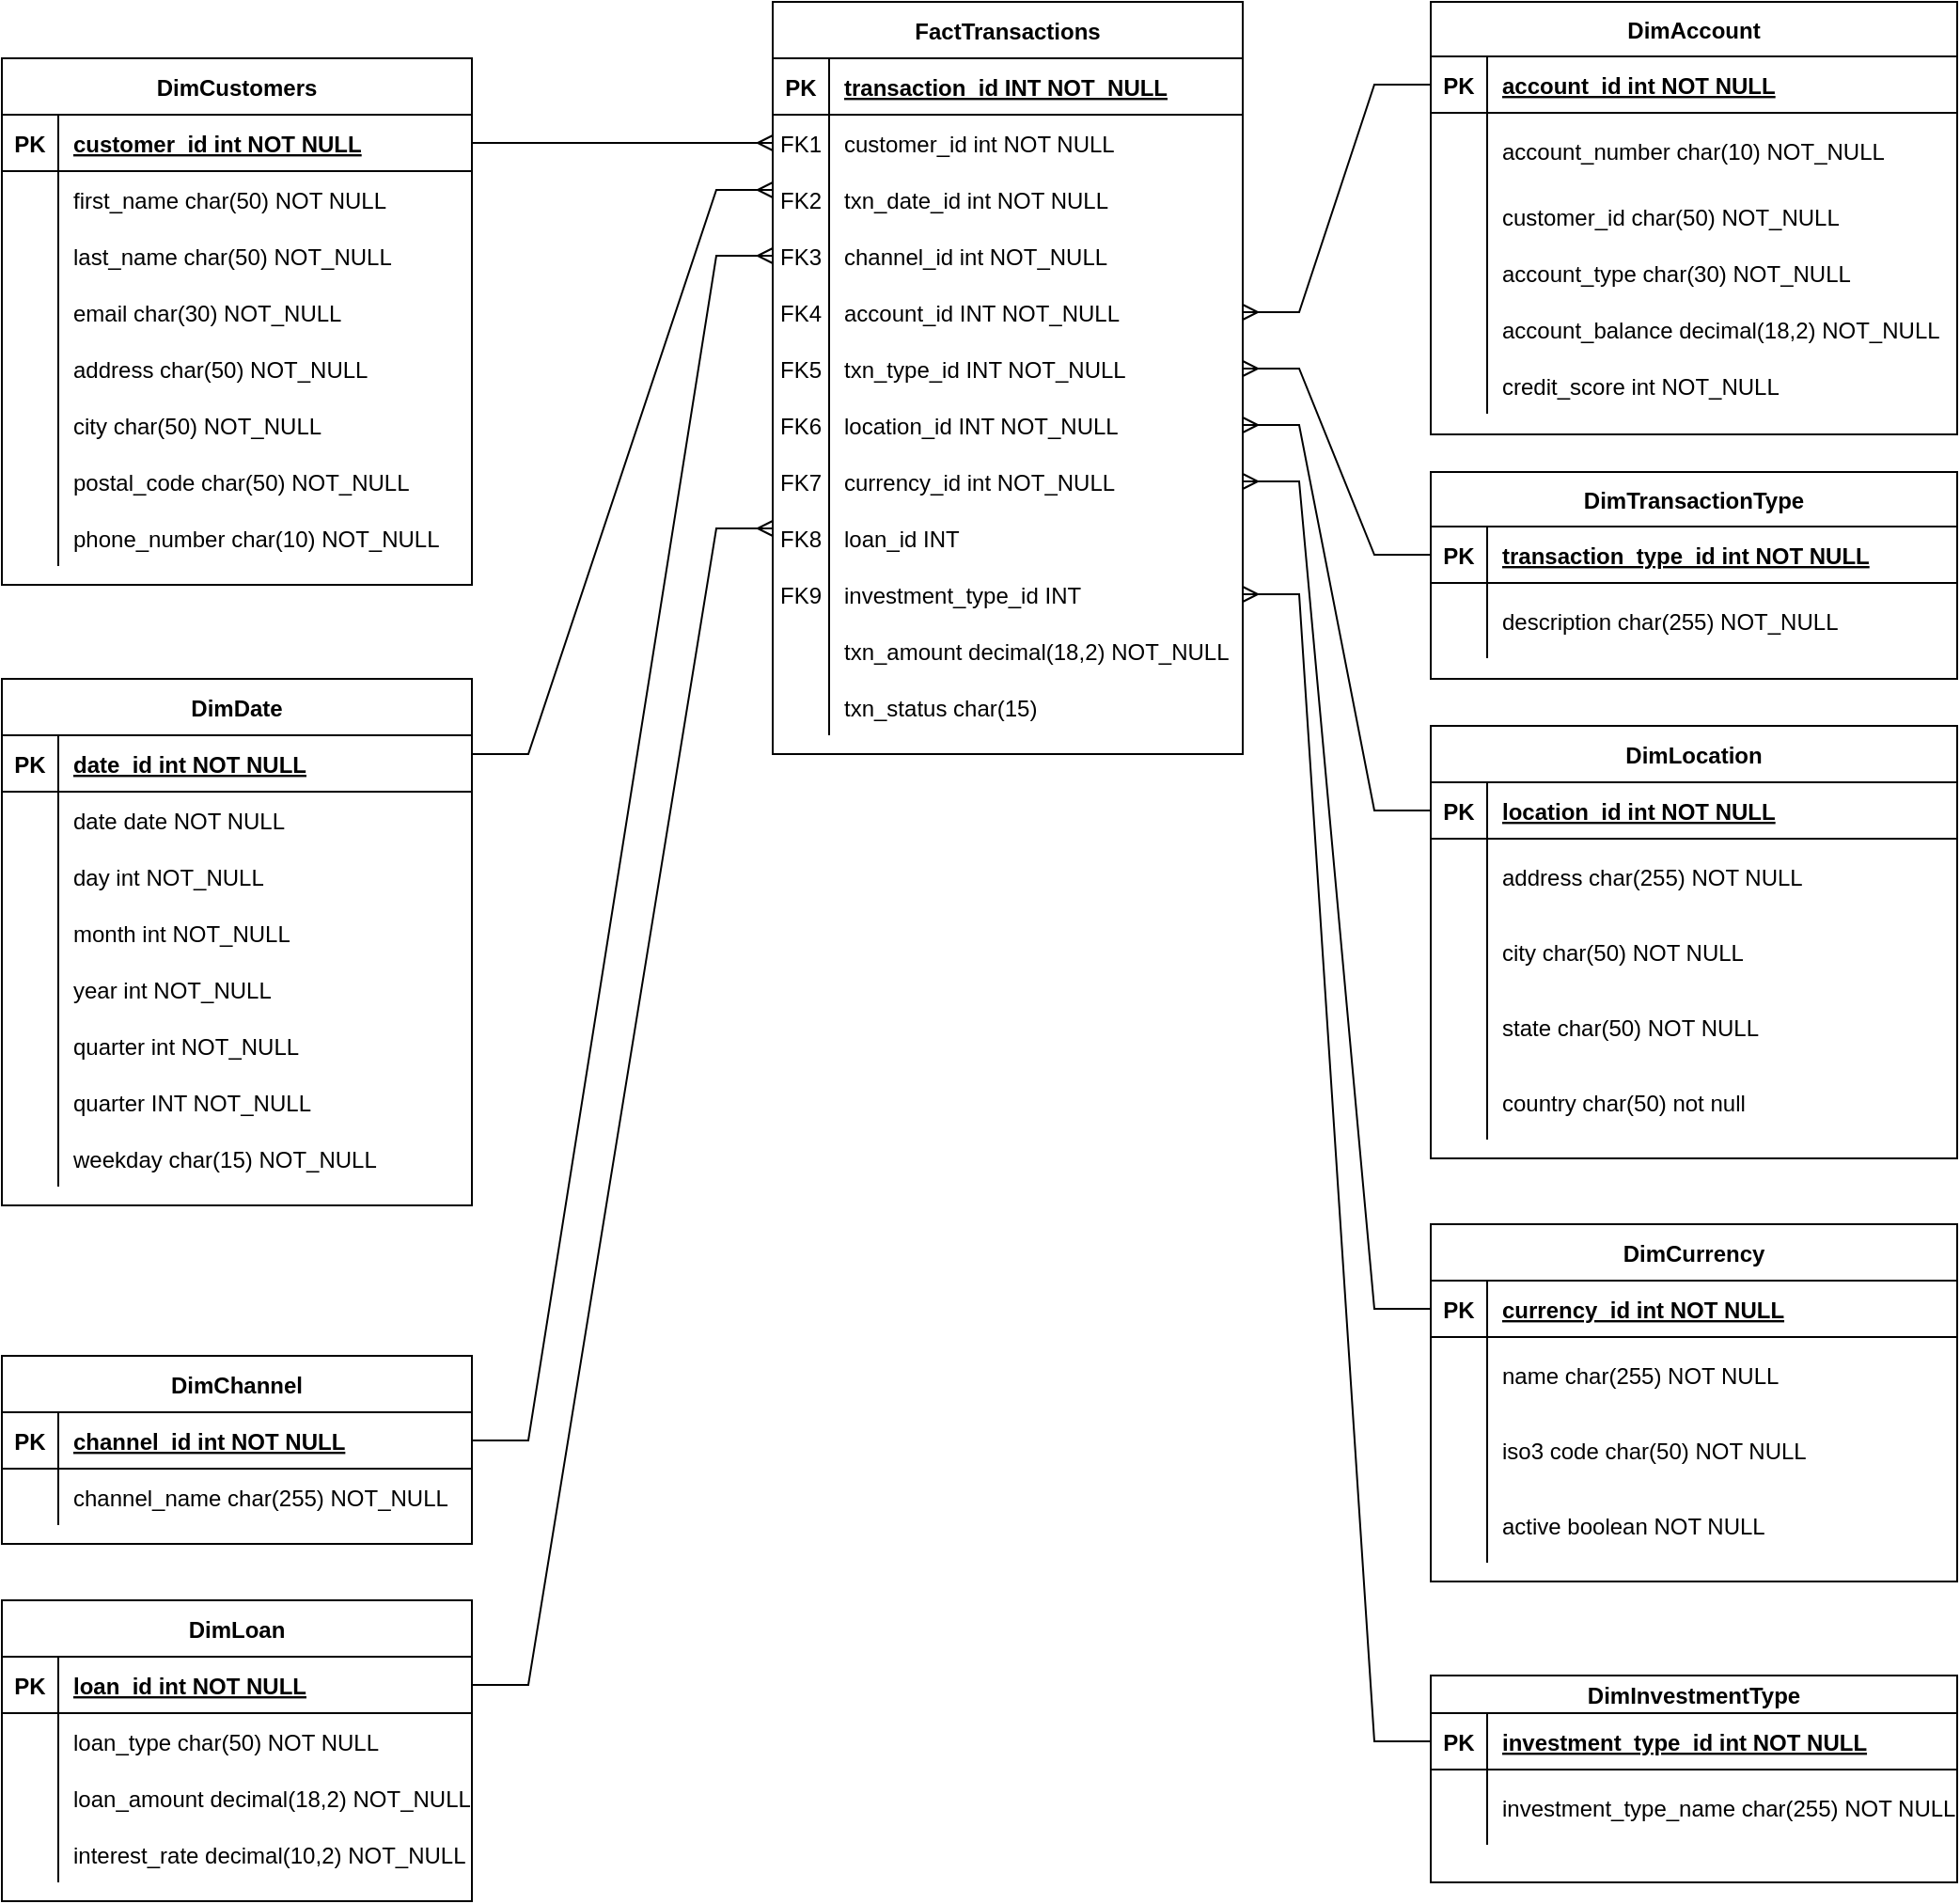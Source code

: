 <mxfile version="24.7.16">
  <diagram id="R2lEEEUBdFMjLlhIrx00" name="Page-1">
    <mxGraphModel dx="2022" dy="809" grid="1" gridSize="10" guides="1" tooltips="1" connect="1" arrows="1" fold="1" page="1" pageScale="1" pageWidth="850" pageHeight="1100" math="0" shadow="0" extFonts="Permanent Marker^https://fonts.googleapis.com/css?family=Permanent+Marker">
      <root>
        <mxCell id="0" />
        <mxCell id="1" parent="0" />
        <mxCell id="C-vyLk0tnHw3VtMMgP7b-2" value="FactTransactions" style="shape=table;startSize=30;container=1;collapsible=1;childLayout=tableLayout;fixedRows=1;rowLines=0;fontStyle=1;align=center;resizeLast=1;" parent="1" vertex="1">
          <mxGeometry x="530" y="30" width="250" height="400" as="geometry" />
        </mxCell>
        <mxCell id="C-vyLk0tnHw3VtMMgP7b-3" value="" style="shape=partialRectangle;collapsible=0;dropTarget=0;pointerEvents=0;fillColor=none;points=[[0,0.5],[1,0.5]];portConstraint=eastwest;top=0;left=0;right=0;bottom=1;" parent="C-vyLk0tnHw3VtMMgP7b-2" vertex="1">
          <mxGeometry y="30" width="250" height="30" as="geometry" />
        </mxCell>
        <mxCell id="C-vyLk0tnHw3VtMMgP7b-4" value="PK" style="shape=partialRectangle;overflow=hidden;connectable=0;fillColor=none;top=0;left=0;bottom=0;right=0;fontStyle=1;" parent="C-vyLk0tnHw3VtMMgP7b-3" vertex="1">
          <mxGeometry width="30" height="30" as="geometry">
            <mxRectangle width="30" height="30" as="alternateBounds" />
          </mxGeometry>
        </mxCell>
        <mxCell id="C-vyLk0tnHw3VtMMgP7b-5" value="transaction_id INT NOT_NULL" style="shape=partialRectangle;overflow=hidden;connectable=0;fillColor=none;top=0;left=0;bottom=0;right=0;align=left;spacingLeft=6;fontStyle=5;" parent="C-vyLk0tnHw3VtMMgP7b-3" vertex="1">
          <mxGeometry x="30" width="220" height="30" as="geometry">
            <mxRectangle width="220" height="30" as="alternateBounds" />
          </mxGeometry>
        </mxCell>
        <mxCell id="C-vyLk0tnHw3VtMMgP7b-6" value="" style="shape=partialRectangle;collapsible=0;dropTarget=0;pointerEvents=0;fillColor=none;points=[[0,0.5],[1,0.5]];portConstraint=eastwest;top=0;left=0;right=0;bottom=0;" parent="C-vyLk0tnHw3VtMMgP7b-2" vertex="1">
          <mxGeometry y="60" width="250" height="30" as="geometry" />
        </mxCell>
        <mxCell id="C-vyLk0tnHw3VtMMgP7b-7" value="FK1" style="shape=partialRectangle;overflow=hidden;connectable=0;fillColor=none;top=0;left=0;bottom=0;right=0;" parent="C-vyLk0tnHw3VtMMgP7b-6" vertex="1">
          <mxGeometry width="30" height="30" as="geometry">
            <mxRectangle width="30" height="30" as="alternateBounds" />
          </mxGeometry>
        </mxCell>
        <mxCell id="C-vyLk0tnHw3VtMMgP7b-8" value="customer_id int NOT NULL" style="shape=partialRectangle;overflow=hidden;connectable=0;fillColor=none;top=0;left=0;bottom=0;right=0;align=left;spacingLeft=6;" parent="C-vyLk0tnHw3VtMMgP7b-6" vertex="1">
          <mxGeometry x="30" width="220" height="30" as="geometry">
            <mxRectangle width="220" height="30" as="alternateBounds" />
          </mxGeometry>
        </mxCell>
        <mxCell id="C-vyLk0tnHw3VtMMgP7b-9" value="" style="shape=partialRectangle;collapsible=0;dropTarget=0;pointerEvents=0;fillColor=none;points=[[0,0.5],[1,0.5]];portConstraint=eastwest;top=0;left=0;right=0;bottom=0;" parent="C-vyLk0tnHw3VtMMgP7b-2" vertex="1">
          <mxGeometry y="90" width="250" height="30" as="geometry" />
        </mxCell>
        <mxCell id="C-vyLk0tnHw3VtMMgP7b-10" value="" style="shape=partialRectangle;overflow=hidden;connectable=0;fillColor=none;top=0;left=0;bottom=0;right=0;" parent="C-vyLk0tnHw3VtMMgP7b-9" vertex="1">
          <mxGeometry width="30" height="30" as="geometry">
            <mxRectangle width="30" height="30" as="alternateBounds" />
          </mxGeometry>
        </mxCell>
        <mxCell id="C-vyLk0tnHw3VtMMgP7b-11" value="txn_date_id int NOT NULL" style="shape=partialRectangle;overflow=hidden;connectable=0;fillColor=none;top=0;left=0;bottom=0;right=0;align=left;spacingLeft=6;" parent="C-vyLk0tnHw3VtMMgP7b-9" vertex="1">
          <mxGeometry x="30" width="220" height="30" as="geometry">
            <mxRectangle width="220" height="30" as="alternateBounds" />
          </mxGeometry>
        </mxCell>
        <mxCell id="QWeBtj2FQkqvDidoHDu5-75" style="shape=partialRectangle;collapsible=0;dropTarget=0;pointerEvents=0;fillColor=none;points=[[0,0.5],[1,0.5]];portConstraint=eastwest;top=0;left=0;right=0;bottom=0;" vertex="1" parent="C-vyLk0tnHw3VtMMgP7b-2">
          <mxGeometry y="120" width="250" height="30" as="geometry" />
        </mxCell>
        <mxCell id="QWeBtj2FQkqvDidoHDu5-76" style="shape=partialRectangle;overflow=hidden;connectable=0;fillColor=none;top=0;left=0;bottom=0;right=0;" vertex="1" parent="QWeBtj2FQkqvDidoHDu5-75">
          <mxGeometry width="30" height="30" as="geometry">
            <mxRectangle width="30" height="30" as="alternateBounds" />
          </mxGeometry>
        </mxCell>
        <mxCell id="QWeBtj2FQkqvDidoHDu5-77" value="channel_id int NOT_NULL" style="shape=partialRectangle;overflow=hidden;connectable=0;fillColor=none;top=0;left=0;bottom=0;right=0;align=left;spacingLeft=6;" vertex="1" parent="QWeBtj2FQkqvDidoHDu5-75">
          <mxGeometry x="30" width="220" height="30" as="geometry">
            <mxRectangle width="220" height="30" as="alternateBounds" />
          </mxGeometry>
        </mxCell>
        <mxCell id="QWeBtj2FQkqvDidoHDu5-92" style="shape=partialRectangle;collapsible=0;dropTarget=0;pointerEvents=0;fillColor=none;points=[[0,0.5],[1,0.5]];portConstraint=eastwest;top=0;left=0;right=0;bottom=0;" vertex="1" parent="C-vyLk0tnHw3VtMMgP7b-2">
          <mxGeometry y="150" width="250" height="30" as="geometry" />
        </mxCell>
        <mxCell id="QWeBtj2FQkqvDidoHDu5-93" style="shape=partialRectangle;overflow=hidden;connectable=0;fillColor=none;top=0;left=0;bottom=0;right=0;" vertex="1" parent="QWeBtj2FQkqvDidoHDu5-92">
          <mxGeometry width="30" height="30" as="geometry">
            <mxRectangle width="30" height="30" as="alternateBounds" />
          </mxGeometry>
        </mxCell>
        <mxCell id="QWeBtj2FQkqvDidoHDu5-94" value="account_id INT NOT_NULL" style="shape=partialRectangle;overflow=hidden;connectable=0;fillColor=none;top=0;left=0;bottom=0;right=0;align=left;spacingLeft=6;" vertex="1" parent="QWeBtj2FQkqvDidoHDu5-92">
          <mxGeometry x="30" width="220" height="30" as="geometry">
            <mxRectangle width="220" height="30" as="alternateBounds" />
          </mxGeometry>
        </mxCell>
        <mxCell id="QWeBtj2FQkqvDidoHDu5-95" style="shape=partialRectangle;collapsible=0;dropTarget=0;pointerEvents=0;fillColor=none;points=[[0,0.5],[1,0.5]];portConstraint=eastwest;top=0;left=0;right=0;bottom=0;" vertex="1" parent="C-vyLk0tnHw3VtMMgP7b-2">
          <mxGeometry y="180" width="250" height="30" as="geometry" />
        </mxCell>
        <mxCell id="QWeBtj2FQkqvDidoHDu5-96" style="shape=partialRectangle;overflow=hidden;connectable=0;fillColor=none;top=0;left=0;bottom=0;right=0;" vertex="1" parent="QWeBtj2FQkqvDidoHDu5-95">
          <mxGeometry width="30" height="30" as="geometry">
            <mxRectangle width="30" height="30" as="alternateBounds" />
          </mxGeometry>
        </mxCell>
        <mxCell id="QWeBtj2FQkqvDidoHDu5-97" value="txn_type_id INT NOT_NULL" style="shape=partialRectangle;overflow=hidden;connectable=0;fillColor=none;top=0;left=0;bottom=0;right=0;align=left;spacingLeft=6;" vertex="1" parent="QWeBtj2FQkqvDidoHDu5-95">
          <mxGeometry x="30" width="220" height="30" as="geometry">
            <mxRectangle width="220" height="30" as="alternateBounds" />
          </mxGeometry>
        </mxCell>
        <mxCell id="QWeBtj2FQkqvDidoHDu5-72" style="shape=partialRectangle;collapsible=0;dropTarget=0;pointerEvents=0;fillColor=none;points=[[0,0.5],[1,0.5]];portConstraint=eastwest;top=0;left=0;right=0;bottom=0;" vertex="1" parent="C-vyLk0tnHw3VtMMgP7b-2">
          <mxGeometry y="210" width="250" height="30" as="geometry" />
        </mxCell>
        <mxCell id="QWeBtj2FQkqvDidoHDu5-73" style="shape=partialRectangle;overflow=hidden;connectable=0;fillColor=none;top=0;left=0;bottom=0;right=0;" vertex="1" parent="QWeBtj2FQkqvDidoHDu5-72">
          <mxGeometry width="30" height="30" as="geometry">
            <mxRectangle width="30" height="30" as="alternateBounds" />
          </mxGeometry>
        </mxCell>
        <mxCell id="QWeBtj2FQkqvDidoHDu5-74" value="location_id INT NOT_NULL" style="shape=partialRectangle;overflow=hidden;connectable=0;fillColor=none;top=0;left=0;bottom=0;right=0;align=left;spacingLeft=6;" vertex="1" parent="QWeBtj2FQkqvDidoHDu5-72">
          <mxGeometry x="30" width="220" height="30" as="geometry">
            <mxRectangle width="220" height="30" as="alternateBounds" />
          </mxGeometry>
        </mxCell>
        <mxCell id="QWeBtj2FQkqvDidoHDu5-78" style="shape=partialRectangle;collapsible=0;dropTarget=0;pointerEvents=0;fillColor=none;points=[[0,0.5],[1,0.5]];portConstraint=eastwest;top=0;left=0;right=0;bottom=0;" vertex="1" parent="C-vyLk0tnHw3VtMMgP7b-2">
          <mxGeometry y="240" width="250" height="30" as="geometry" />
        </mxCell>
        <mxCell id="QWeBtj2FQkqvDidoHDu5-79" value="FK7" style="shape=partialRectangle;overflow=hidden;connectable=0;fillColor=none;top=0;left=0;bottom=0;right=0;" vertex="1" parent="QWeBtj2FQkqvDidoHDu5-78">
          <mxGeometry width="30" height="30" as="geometry">
            <mxRectangle width="30" height="30" as="alternateBounds" />
          </mxGeometry>
        </mxCell>
        <mxCell id="QWeBtj2FQkqvDidoHDu5-80" value="currency_id int NOT_NULL" style="shape=partialRectangle;overflow=hidden;connectable=0;fillColor=none;top=0;left=0;bottom=0;right=0;align=left;spacingLeft=6;" vertex="1" parent="QWeBtj2FQkqvDidoHDu5-78">
          <mxGeometry x="30" width="220" height="30" as="geometry">
            <mxRectangle width="220" height="30" as="alternateBounds" />
          </mxGeometry>
        </mxCell>
        <mxCell id="QWeBtj2FQkqvDidoHDu5-176" style="shape=partialRectangle;collapsible=0;dropTarget=0;pointerEvents=0;fillColor=none;points=[[0,0.5],[1,0.5]];portConstraint=eastwest;top=0;left=0;right=0;bottom=0;" vertex="1" parent="C-vyLk0tnHw3VtMMgP7b-2">
          <mxGeometry y="270" width="250" height="30" as="geometry" />
        </mxCell>
        <mxCell id="QWeBtj2FQkqvDidoHDu5-177" value="FK8" style="shape=partialRectangle;overflow=hidden;connectable=0;fillColor=none;top=0;left=0;bottom=0;right=0;" vertex="1" parent="QWeBtj2FQkqvDidoHDu5-176">
          <mxGeometry width="30" height="30" as="geometry">
            <mxRectangle width="30" height="30" as="alternateBounds" />
          </mxGeometry>
        </mxCell>
        <mxCell id="QWeBtj2FQkqvDidoHDu5-178" value="loan_id INT" style="shape=partialRectangle;overflow=hidden;connectable=0;fillColor=none;top=0;left=0;bottom=0;right=0;align=left;spacingLeft=6;" vertex="1" parent="QWeBtj2FQkqvDidoHDu5-176">
          <mxGeometry x="30" width="220" height="30" as="geometry">
            <mxRectangle width="220" height="30" as="alternateBounds" />
          </mxGeometry>
        </mxCell>
        <mxCell id="QWeBtj2FQkqvDidoHDu5-299" style="shape=partialRectangle;collapsible=0;dropTarget=0;pointerEvents=0;fillColor=none;points=[[0,0.5],[1,0.5]];portConstraint=eastwest;top=0;left=0;right=0;bottom=0;" vertex="1" parent="C-vyLk0tnHw3VtMMgP7b-2">
          <mxGeometry y="300" width="250" height="30" as="geometry" />
        </mxCell>
        <mxCell id="QWeBtj2FQkqvDidoHDu5-300" value="FK9" style="shape=partialRectangle;overflow=hidden;connectable=0;fillColor=none;top=0;left=0;bottom=0;right=0;" vertex="1" parent="QWeBtj2FQkqvDidoHDu5-299">
          <mxGeometry width="30" height="30" as="geometry">
            <mxRectangle width="30" height="30" as="alternateBounds" />
          </mxGeometry>
        </mxCell>
        <mxCell id="QWeBtj2FQkqvDidoHDu5-301" value="investment_type_id INT" style="shape=partialRectangle;overflow=hidden;connectable=0;fillColor=none;top=0;left=0;bottom=0;right=0;align=left;spacingLeft=6;" vertex="1" parent="QWeBtj2FQkqvDidoHDu5-299">
          <mxGeometry x="30" width="220" height="30" as="geometry">
            <mxRectangle width="220" height="30" as="alternateBounds" />
          </mxGeometry>
        </mxCell>
        <mxCell id="QWeBtj2FQkqvDidoHDu5-81" style="shape=partialRectangle;collapsible=0;dropTarget=0;pointerEvents=0;fillColor=none;points=[[0,0.5],[1,0.5]];portConstraint=eastwest;top=0;left=0;right=0;bottom=0;" vertex="1" parent="C-vyLk0tnHw3VtMMgP7b-2">
          <mxGeometry y="330" width="250" height="30" as="geometry" />
        </mxCell>
        <mxCell id="QWeBtj2FQkqvDidoHDu5-82" style="shape=partialRectangle;overflow=hidden;connectable=0;fillColor=none;top=0;left=0;bottom=0;right=0;" vertex="1" parent="QWeBtj2FQkqvDidoHDu5-81">
          <mxGeometry width="30" height="30" as="geometry">
            <mxRectangle width="30" height="30" as="alternateBounds" />
          </mxGeometry>
        </mxCell>
        <mxCell id="QWeBtj2FQkqvDidoHDu5-83" value="txn_amount decimal(18,2) NOT_NULL" style="shape=partialRectangle;overflow=hidden;connectable=0;fillColor=none;top=0;left=0;bottom=0;right=0;align=left;spacingLeft=6;" vertex="1" parent="QWeBtj2FQkqvDidoHDu5-81">
          <mxGeometry x="30" width="220" height="30" as="geometry">
            <mxRectangle width="220" height="30" as="alternateBounds" />
          </mxGeometry>
        </mxCell>
        <mxCell id="QWeBtj2FQkqvDidoHDu5-84" style="shape=partialRectangle;collapsible=0;dropTarget=0;pointerEvents=0;fillColor=none;points=[[0,0.5],[1,0.5]];portConstraint=eastwest;top=0;left=0;right=0;bottom=0;" vertex="1" parent="C-vyLk0tnHw3VtMMgP7b-2">
          <mxGeometry y="360" width="250" height="30" as="geometry" />
        </mxCell>
        <mxCell id="QWeBtj2FQkqvDidoHDu5-85" style="shape=partialRectangle;overflow=hidden;connectable=0;fillColor=none;top=0;left=0;bottom=0;right=0;" vertex="1" parent="QWeBtj2FQkqvDidoHDu5-84">
          <mxGeometry width="30" height="30" as="geometry">
            <mxRectangle width="30" height="30" as="alternateBounds" />
          </mxGeometry>
        </mxCell>
        <mxCell id="QWeBtj2FQkqvDidoHDu5-86" value="txn_status char(15)" style="shape=partialRectangle;overflow=hidden;connectable=0;fillColor=none;top=0;left=0;bottom=0;right=0;align=left;spacingLeft=6;" vertex="1" parent="QWeBtj2FQkqvDidoHDu5-84">
          <mxGeometry x="30" width="220" height="30" as="geometry">
            <mxRectangle width="220" height="30" as="alternateBounds" />
          </mxGeometry>
        </mxCell>
        <mxCell id="C-vyLk0tnHw3VtMMgP7b-23" value="DimCustomers" style="shape=table;startSize=30;container=1;collapsible=1;childLayout=tableLayout;fixedRows=1;rowLines=0;fontStyle=1;align=center;resizeLast=1;" parent="1" vertex="1">
          <mxGeometry x="120" y="60" width="250" height="280" as="geometry" />
        </mxCell>
        <mxCell id="C-vyLk0tnHw3VtMMgP7b-24" value="" style="shape=partialRectangle;collapsible=0;dropTarget=0;pointerEvents=0;fillColor=none;points=[[0,0.5],[1,0.5]];portConstraint=eastwest;top=0;left=0;right=0;bottom=1;" parent="C-vyLk0tnHw3VtMMgP7b-23" vertex="1">
          <mxGeometry y="30" width="250" height="30" as="geometry" />
        </mxCell>
        <mxCell id="C-vyLk0tnHw3VtMMgP7b-25" value="PK" style="shape=partialRectangle;overflow=hidden;connectable=0;fillColor=none;top=0;left=0;bottom=0;right=0;fontStyle=1;" parent="C-vyLk0tnHw3VtMMgP7b-24" vertex="1">
          <mxGeometry width="30" height="30" as="geometry">
            <mxRectangle width="30" height="30" as="alternateBounds" />
          </mxGeometry>
        </mxCell>
        <mxCell id="C-vyLk0tnHw3VtMMgP7b-26" value="customer_id int NOT NULL " style="shape=partialRectangle;overflow=hidden;connectable=0;fillColor=none;top=0;left=0;bottom=0;right=0;align=left;spacingLeft=6;fontStyle=5;" parent="C-vyLk0tnHw3VtMMgP7b-24" vertex="1">
          <mxGeometry x="30" width="220" height="30" as="geometry">
            <mxRectangle width="220" height="30" as="alternateBounds" />
          </mxGeometry>
        </mxCell>
        <mxCell id="C-vyLk0tnHw3VtMMgP7b-27" value="" style="shape=partialRectangle;collapsible=0;dropTarget=0;pointerEvents=0;fillColor=none;points=[[0,0.5],[1,0.5]];portConstraint=eastwest;top=0;left=0;right=0;bottom=0;" parent="C-vyLk0tnHw3VtMMgP7b-23" vertex="1">
          <mxGeometry y="60" width="250" height="30" as="geometry" />
        </mxCell>
        <mxCell id="C-vyLk0tnHw3VtMMgP7b-28" value="" style="shape=partialRectangle;overflow=hidden;connectable=0;fillColor=none;top=0;left=0;bottom=0;right=0;" parent="C-vyLk0tnHw3VtMMgP7b-27" vertex="1">
          <mxGeometry width="30" height="30" as="geometry">
            <mxRectangle width="30" height="30" as="alternateBounds" />
          </mxGeometry>
        </mxCell>
        <mxCell id="C-vyLk0tnHw3VtMMgP7b-29" value="first_name char(50) NOT NULL" style="shape=partialRectangle;overflow=hidden;connectable=0;fillColor=none;top=0;left=0;bottom=0;right=0;align=left;spacingLeft=6;" parent="C-vyLk0tnHw3VtMMgP7b-27" vertex="1">
          <mxGeometry x="30" width="220" height="30" as="geometry">
            <mxRectangle width="220" height="30" as="alternateBounds" />
          </mxGeometry>
        </mxCell>
        <mxCell id="QWeBtj2FQkqvDidoHDu5-7" style="shape=partialRectangle;collapsible=0;dropTarget=0;pointerEvents=0;fillColor=none;points=[[0,0.5],[1,0.5]];portConstraint=eastwest;top=0;left=0;right=0;bottom=0;" vertex="1" parent="C-vyLk0tnHw3VtMMgP7b-23">
          <mxGeometry y="90" width="250" height="30" as="geometry" />
        </mxCell>
        <mxCell id="QWeBtj2FQkqvDidoHDu5-8" style="shape=partialRectangle;overflow=hidden;connectable=0;fillColor=none;top=0;left=0;bottom=0;right=0;" vertex="1" parent="QWeBtj2FQkqvDidoHDu5-7">
          <mxGeometry width="30" height="30" as="geometry">
            <mxRectangle width="30" height="30" as="alternateBounds" />
          </mxGeometry>
        </mxCell>
        <mxCell id="QWeBtj2FQkqvDidoHDu5-9" value="last_name char(50) NOT_NULL" style="shape=partialRectangle;overflow=hidden;connectable=0;fillColor=none;top=0;left=0;bottom=0;right=0;align=left;spacingLeft=6;" vertex="1" parent="QWeBtj2FQkqvDidoHDu5-7">
          <mxGeometry x="30" width="220" height="30" as="geometry">
            <mxRectangle width="220" height="30" as="alternateBounds" />
          </mxGeometry>
        </mxCell>
        <mxCell id="QWeBtj2FQkqvDidoHDu5-4" style="shape=partialRectangle;collapsible=0;dropTarget=0;pointerEvents=0;fillColor=none;points=[[0,0.5],[1,0.5]];portConstraint=eastwest;top=0;left=0;right=0;bottom=0;" vertex="1" parent="C-vyLk0tnHw3VtMMgP7b-23">
          <mxGeometry y="120" width="250" height="30" as="geometry" />
        </mxCell>
        <mxCell id="QWeBtj2FQkqvDidoHDu5-5" style="shape=partialRectangle;overflow=hidden;connectable=0;fillColor=none;top=0;left=0;bottom=0;right=0;" vertex="1" parent="QWeBtj2FQkqvDidoHDu5-4">
          <mxGeometry width="30" height="30" as="geometry">
            <mxRectangle width="30" height="30" as="alternateBounds" />
          </mxGeometry>
        </mxCell>
        <mxCell id="QWeBtj2FQkqvDidoHDu5-6" value="email char(30) NOT_NULL" style="shape=partialRectangle;overflow=hidden;connectable=0;fillColor=none;top=0;left=0;bottom=0;right=0;align=left;spacingLeft=6;" vertex="1" parent="QWeBtj2FQkqvDidoHDu5-4">
          <mxGeometry x="30" width="220" height="30" as="geometry">
            <mxRectangle width="220" height="30" as="alternateBounds" />
          </mxGeometry>
        </mxCell>
        <mxCell id="QWeBtj2FQkqvDidoHDu5-1" style="shape=partialRectangle;collapsible=0;dropTarget=0;pointerEvents=0;fillColor=none;points=[[0,0.5],[1,0.5]];portConstraint=eastwest;top=0;left=0;right=0;bottom=0;" vertex="1" parent="C-vyLk0tnHw3VtMMgP7b-23">
          <mxGeometry y="150" width="250" height="30" as="geometry" />
        </mxCell>
        <mxCell id="QWeBtj2FQkqvDidoHDu5-2" style="shape=partialRectangle;overflow=hidden;connectable=0;fillColor=none;top=0;left=0;bottom=0;right=0;" vertex="1" parent="QWeBtj2FQkqvDidoHDu5-1">
          <mxGeometry width="30" height="30" as="geometry">
            <mxRectangle width="30" height="30" as="alternateBounds" />
          </mxGeometry>
        </mxCell>
        <mxCell id="QWeBtj2FQkqvDidoHDu5-3" value="address char(50) NOT_NULL" style="shape=partialRectangle;overflow=hidden;connectable=0;fillColor=none;top=0;left=0;bottom=0;right=0;align=left;spacingLeft=6;" vertex="1" parent="QWeBtj2FQkqvDidoHDu5-1">
          <mxGeometry x="30" width="220" height="30" as="geometry">
            <mxRectangle width="220" height="30" as="alternateBounds" />
          </mxGeometry>
        </mxCell>
        <mxCell id="QWeBtj2FQkqvDidoHDu5-13" style="shape=partialRectangle;collapsible=0;dropTarget=0;pointerEvents=0;fillColor=none;points=[[0,0.5],[1,0.5]];portConstraint=eastwest;top=0;left=0;right=0;bottom=0;" vertex="1" parent="C-vyLk0tnHw3VtMMgP7b-23">
          <mxGeometry y="180" width="250" height="30" as="geometry" />
        </mxCell>
        <mxCell id="QWeBtj2FQkqvDidoHDu5-14" style="shape=partialRectangle;overflow=hidden;connectable=0;fillColor=none;top=0;left=0;bottom=0;right=0;" vertex="1" parent="QWeBtj2FQkqvDidoHDu5-13">
          <mxGeometry width="30" height="30" as="geometry">
            <mxRectangle width="30" height="30" as="alternateBounds" />
          </mxGeometry>
        </mxCell>
        <mxCell id="QWeBtj2FQkqvDidoHDu5-15" value="city char(50) NOT_NULL" style="shape=partialRectangle;overflow=hidden;connectable=0;fillColor=none;top=0;left=0;bottom=0;right=0;align=left;spacingLeft=6;" vertex="1" parent="QWeBtj2FQkqvDidoHDu5-13">
          <mxGeometry x="30" width="220" height="30" as="geometry">
            <mxRectangle width="220" height="30" as="alternateBounds" />
          </mxGeometry>
        </mxCell>
        <mxCell id="QWeBtj2FQkqvDidoHDu5-10" style="shape=partialRectangle;collapsible=0;dropTarget=0;pointerEvents=0;fillColor=none;points=[[0,0.5],[1,0.5]];portConstraint=eastwest;top=0;left=0;right=0;bottom=0;" vertex="1" parent="C-vyLk0tnHw3VtMMgP7b-23">
          <mxGeometry y="210" width="250" height="30" as="geometry" />
        </mxCell>
        <mxCell id="QWeBtj2FQkqvDidoHDu5-11" style="shape=partialRectangle;overflow=hidden;connectable=0;fillColor=none;top=0;left=0;bottom=0;right=0;" vertex="1" parent="QWeBtj2FQkqvDidoHDu5-10">
          <mxGeometry width="30" height="30" as="geometry">
            <mxRectangle width="30" height="30" as="alternateBounds" />
          </mxGeometry>
        </mxCell>
        <mxCell id="QWeBtj2FQkqvDidoHDu5-12" value="postal_code char(50) NOT_NULL" style="shape=partialRectangle;overflow=hidden;connectable=0;fillColor=none;top=0;left=0;bottom=0;right=0;align=left;spacingLeft=6;" vertex="1" parent="QWeBtj2FQkqvDidoHDu5-10">
          <mxGeometry x="30" width="220" height="30" as="geometry">
            <mxRectangle width="220" height="30" as="alternateBounds" />
          </mxGeometry>
        </mxCell>
        <mxCell id="QWeBtj2FQkqvDidoHDu5-16" style="shape=partialRectangle;collapsible=0;dropTarget=0;pointerEvents=0;fillColor=none;points=[[0,0.5],[1,0.5]];portConstraint=eastwest;top=0;left=0;right=0;bottom=0;" vertex="1" parent="C-vyLk0tnHw3VtMMgP7b-23">
          <mxGeometry y="240" width="250" height="30" as="geometry" />
        </mxCell>
        <mxCell id="QWeBtj2FQkqvDidoHDu5-17" style="shape=partialRectangle;overflow=hidden;connectable=0;fillColor=none;top=0;left=0;bottom=0;right=0;" vertex="1" parent="QWeBtj2FQkqvDidoHDu5-16">
          <mxGeometry width="30" height="30" as="geometry">
            <mxRectangle width="30" height="30" as="alternateBounds" />
          </mxGeometry>
        </mxCell>
        <mxCell id="QWeBtj2FQkqvDidoHDu5-18" value="phone_number char(10) NOT_NULL" style="shape=partialRectangle;overflow=hidden;connectable=0;fillColor=none;top=0;left=0;bottom=0;right=0;align=left;spacingLeft=6;" vertex="1" parent="QWeBtj2FQkqvDidoHDu5-16">
          <mxGeometry x="30" width="220" height="30" as="geometry">
            <mxRectangle width="220" height="30" as="alternateBounds" />
          </mxGeometry>
        </mxCell>
        <mxCell id="QWeBtj2FQkqvDidoHDu5-87" value="FK2" style="shape=partialRectangle;overflow=hidden;connectable=0;fillColor=none;top=0;left=0;bottom=0;right=0;" vertex="1" parent="1">
          <mxGeometry x="530" y="120" width="30" height="30" as="geometry">
            <mxRectangle width="30" height="30" as="alternateBounds" />
          </mxGeometry>
        </mxCell>
        <mxCell id="QWeBtj2FQkqvDidoHDu5-88" value="FK3" style="shape=partialRectangle;overflow=hidden;connectable=0;fillColor=none;top=0;left=0;bottom=0;right=0;" vertex="1" parent="1">
          <mxGeometry x="530" y="150" width="30" height="30" as="geometry">
            <mxRectangle width="30" height="30" as="alternateBounds" />
          </mxGeometry>
        </mxCell>
        <mxCell id="QWeBtj2FQkqvDidoHDu5-89" value="FK4" style="shape=partialRectangle;overflow=hidden;connectable=0;fillColor=none;top=0;left=0;bottom=0;right=0;" vertex="1" parent="1">
          <mxGeometry x="530" y="180" width="30" height="30" as="geometry">
            <mxRectangle width="30" height="30" as="alternateBounds" />
          </mxGeometry>
        </mxCell>
        <mxCell id="QWeBtj2FQkqvDidoHDu5-90" value="FK5" style="shape=partialRectangle;overflow=hidden;connectable=0;fillColor=none;top=0;left=0;bottom=0;right=0;" vertex="1" parent="1">
          <mxGeometry x="530" y="210" width="30" height="30" as="geometry">
            <mxRectangle width="30" height="30" as="alternateBounds" />
          </mxGeometry>
        </mxCell>
        <mxCell id="QWeBtj2FQkqvDidoHDu5-91" value="FK6" style="shape=partialRectangle;overflow=hidden;connectable=0;fillColor=none;top=0;left=0;bottom=0;right=0;" vertex="1" parent="1">
          <mxGeometry x="530" y="240" width="30" height="30" as="geometry">
            <mxRectangle width="30" height="30" as="alternateBounds" />
          </mxGeometry>
        </mxCell>
        <mxCell id="QWeBtj2FQkqvDidoHDu5-98" value="DimDate" style="shape=table;startSize=30;container=1;collapsible=1;childLayout=tableLayout;fixedRows=1;rowLines=0;fontStyle=1;align=center;resizeLast=1;" vertex="1" parent="1">
          <mxGeometry x="120" y="390" width="250" height="280" as="geometry" />
        </mxCell>
        <mxCell id="QWeBtj2FQkqvDidoHDu5-99" value="" style="shape=partialRectangle;collapsible=0;dropTarget=0;pointerEvents=0;fillColor=none;points=[[0,0.5],[1,0.5]];portConstraint=eastwest;top=0;left=0;right=0;bottom=1;" vertex="1" parent="QWeBtj2FQkqvDidoHDu5-98">
          <mxGeometry y="30" width="250" height="30" as="geometry" />
        </mxCell>
        <mxCell id="QWeBtj2FQkqvDidoHDu5-100" value="PK" style="shape=partialRectangle;overflow=hidden;connectable=0;fillColor=none;top=0;left=0;bottom=0;right=0;fontStyle=1;" vertex="1" parent="QWeBtj2FQkqvDidoHDu5-99">
          <mxGeometry width="30" height="30" as="geometry">
            <mxRectangle width="30" height="30" as="alternateBounds" />
          </mxGeometry>
        </mxCell>
        <mxCell id="QWeBtj2FQkqvDidoHDu5-101" value="date_id int NOT NULL " style="shape=partialRectangle;overflow=hidden;connectable=0;fillColor=none;top=0;left=0;bottom=0;right=0;align=left;spacingLeft=6;fontStyle=5;" vertex="1" parent="QWeBtj2FQkqvDidoHDu5-99">
          <mxGeometry x="30" width="220" height="30" as="geometry">
            <mxRectangle width="220" height="30" as="alternateBounds" />
          </mxGeometry>
        </mxCell>
        <mxCell id="QWeBtj2FQkqvDidoHDu5-102" value="" style="shape=partialRectangle;collapsible=0;dropTarget=0;pointerEvents=0;fillColor=none;points=[[0,0.5],[1,0.5]];portConstraint=eastwest;top=0;left=0;right=0;bottom=0;" vertex="1" parent="QWeBtj2FQkqvDidoHDu5-98">
          <mxGeometry y="60" width="250" height="30" as="geometry" />
        </mxCell>
        <mxCell id="QWeBtj2FQkqvDidoHDu5-103" value="" style="shape=partialRectangle;overflow=hidden;connectable=0;fillColor=none;top=0;left=0;bottom=0;right=0;" vertex="1" parent="QWeBtj2FQkqvDidoHDu5-102">
          <mxGeometry width="30" height="30" as="geometry">
            <mxRectangle width="30" height="30" as="alternateBounds" />
          </mxGeometry>
        </mxCell>
        <mxCell id="QWeBtj2FQkqvDidoHDu5-104" value="date date NOT NULL" style="shape=partialRectangle;overflow=hidden;connectable=0;fillColor=none;top=0;left=0;bottom=0;right=0;align=left;spacingLeft=6;" vertex="1" parent="QWeBtj2FQkqvDidoHDu5-102">
          <mxGeometry x="30" width="220" height="30" as="geometry">
            <mxRectangle width="220" height="30" as="alternateBounds" />
          </mxGeometry>
        </mxCell>
        <mxCell id="QWeBtj2FQkqvDidoHDu5-105" style="shape=partialRectangle;collapsible=0;dropTarget=0;pointerEvents=0;fillColor=none;points=[[0,0.5],[1,0.5]];portConstraint=eastwest;top=0;left=0;right=0;bottom=0;" vertex="1" parent="QWeBtj2FQkqvDidoHDu5-98">
          <mxGeometry y="90" width="250" height="30" as="geometry" />
        </mxCell>
        <mxCell id="QWeBtj2FQkqvDidoHDu5-106" style="shape=partialRectangle;overflow=hidden;connectable=0;fillColor=none;top=0;left=0;bottom=0;right=0;" vertex="1" parent="QWeBtj2FQkqvDidoHDu5-105">
          <mxGeometry width="30" height="30" as="geometry">
            <mxRectangle width="30" height="30" as="alternateBounds" />
          </mxGeometry>
        </mxCell>
        <mxCell id="QWeBtj2FQkqvDidoHDu5-107" value="day int NOT_NULL" style="shape=partialRectangle;overflow=hidden;connectable=0;fillColor=none;top=0;left=0;bottom=0;right=0;align=left;spacingLeft=6;" vertex="1" parent="QWeBtj2FQkqvDidoHDu5-105">
          <mxGeometry x="30" width="220" height="30" as="geometry">
            <mxRectangle width="220" height="30" as="alternateBounds" />
          </mxGeometry>
        </mxCell>
        <mxCell id="QWeBtj2FQkqvDidoHDu5-108" style="shape=partialRectangle;collapsible=0;dropTarget=0;pointerEvents=0;fillColor=none;points=[[0,0.5],[1,0.5]];portConstraint=eastwest;top=0;left=0;right=0;bottom=0;" vertex="1" parent="QWeBtj2FQkqvDidoHDu5-98">
          <mxGeometry y="120" width="250" height="30" as="geometry" />
        </mxCell>
        <mxCell id="QWeBtj2FQkqvDidoHDu5-109" style="shape=partialRectangle;overflow=hidden;connectable=0;fillColor=none;top=0;left=0;bottom=0;right=0;" vertex="1" parent="QWeBtj2FQkqvDidoHDu5-108">
          <mxGeometry width="30" height="30" as="geometry">
            <mxRectangle width="30" height="30" as="alternateBounds" />
          </mxGeometry>
        </mxCell>
        <mxCell id="QWeBtj2FQkqvDidoHDu5-110" value="month int NOT_NULL" style="shape=partialRectangle;overflow=hidden;connectable=0;fillColor=none;top=0;left=0;bottom=0;right=0;align=left;spacingLeft=6;" vertex="1" parent="QWeBtj2FQkqvDidoHDu5-108">
          <mxGeometry x="30" width="220" height="30" as="geometry">
            <mxRectangle width="220" height="30" as="alternateBounds" />
          </mxGeometry>
        </mxCell>
        <mxCell id="QWeBtj2FQkqvDidoHDu5-111" style="shape=partialRectangle;collapsible=0;dropTarget=0;pointerEvents=0;fillColor=none;points=[[0,0.5],[1,0.5]];portConstraint=eastwest;top=0;left=0;right=0;bottom=0;" vertex="1" parent="QWeBtj2FQkqvDidoHDu5-98">
          <mxGeometry y="150" width="250" height="30" as="geometry" />
        </mxCell>
        <mxCell id="QWeBtj2FQkqvDidoHDu5-112" style="shape=partialRectangle;overflow=hidden;connectable=0;fillColor=none;top=0;left=0;bottom=0;right=0;" vertex="1" parent="QWeBtj2FQkqvDidoHDu5-111">
          <mxGeometry width="30" height="30" as="geometry">
            <mxRectangle width="30" height="30" as="alternateBounds" />
          </mxGeometry>
        </mxCell>
        <mxCell id="QWeBtj2FQkqvDidoHDu5-113" value="year int NOT_NULL" style="shape=partialRectangle;overflow=hidden;connectable=0;fillColor=none;top=0;left=0;bottom=0;right=0;align=left;spacingLeft=6;" vertex="1" parent="QWeBtj2FQkqvDidoHDu5-111">
          <mxGeometry x="30" width="220" height="30" as="geometry">
            <mxRectangle width="220" height="30" as="alternateBounds" />
          </mxGeometry>
        </mxCell>
        <mxCell id="QWeBtj2FQkqvDidoHDu5-114" style="shape=partialRectangle;collapsible=0;dropTarget=0;pointerEvents=0;fillColor=none;points=[[0,0.5],[1,0.5]];portConstraint=eastwest;top=0;left=0;right=0;bottom=0;" vertex="1" parent="QWeBtj2FQkqvDidoHDu5-98">
          <mxGeometry y="180" width="250" height="30" as="geometry" />
        </mxCell>
        <mxCell id="QWeBtj2FQkqvDidoHDu5-115" style="shape=partialRectangle;overflow=hidden;connectable=0;fillColor=none;top=0;left=0;bottom=0;right=0;" vertex="1" parent="QWeBtj2FQkqvDidoHDu5-114">
          <mxGeometry width="30" height="30" as="geometry">
            <mxRectangle width="30" height="30" as="alternateBounds" />
          </mxGeometry>
        </mxCell>
        <mxCell id="QWeBtj2FQkqvDidoHDu5-116" value="quarter int NOT_NULL" style="shape=partialRectangle;overflow=hidden;connectable=0;fillColor=none;top=0;left=0;bottom=0;right=0;align=left;spacingLeft=6;" vertex="1" parent="QWeBtj2FQkqvDidoHDu5-114">
          <mxGeometry x="30" width="220" height="30" as="geometry">
            <mxRectangle width="220" height="30" as="alternateBounds" />
          </mxGeometry>
        </mxCell>
        <mxCell id="QWeBtj2FQkqvDidoHDu5-117" style="shape=partialRectangle;collapsible=0;dropTarget=0;pointerEvents=0;fillColor=none;points=[[0,0.5],[1,0.5]];portConstraint=eastwest;top=0;left=0;right=0;bottom=0;" vertex="1" parent="QWeBtj2FQkqvDidoHDu5-98">
          <mxGeometry y="210" width="250" height="30" as="geometry" />
        </mxCell>
        <mxCell id="QWeBtj2FQkqvDidoHDu5-118" style="shape=partialRectangle;overflow=hidden;connectable=0;fillColor=none;top=0;left=0;bottom=0;right=0;" vertex="1" parent="QWeBtj2FQkqvDidoHDu5-117">
          <mxGeometry width="30" height="30" as="geometry">
            <mxRectangle width="30" height="30" as="alternateBounds" />
          </mxGeometry>
        </mxCell>
        <mxCell id="QWeBtj2FQkqvDidoHDu5-119" value="quarter INT NOT_NULL" style="shape=partialRectangle;overflow=hidden;connectable=0;fillColor=none;top=0;left=0;bottom=0;right=0;align=left;spacingLeft=6;" vertex="1" parent="QWeBtj2FQkqvDidoHDu5-117">
          <mxGeometry x="30" width="220" height="30" as="geometry">
            <mxRectangle width="220" height="30" as="alternateBounds" />
          </mxGeometry>
        </mxCell>
        <mxCell id="QWeBtj2FQkqvDidoHDu5-120" style="shape=partialRectangle;collapsible=0;dropTarget=0;pointerEvents=0;fillColor=none;points=[[0,0.5],[1,0.5]];portConstraint=eastwest;top=0;left=0;right=0;bottom=0;" vertex="1" parent="QWeBtj2FQkqvDidoHDu5-98">
          <mxGeometry y="240" width="250" height="30" as="geometry" />
        </mxCell>
        <mxCell id="QWeBtj2FQkqvDidoHDu5-121" style="shape=partialRectangle;overflow=hidden;connectable=0;fillColor=none;top=0;left=0;bottom=0;right=0;" vertex="1" parent="QWeBtj2FQkqvDidoHDu5-120">
          <mxGeometry width="30" height="30" as="geometry">
            <mxRectangle width="30" height="30" as="alternateBounds" />
          </mxGeometry>
        </mxCell>
        <mxCell id="QWeBtj2FQkqvDidoHDu5-122" value="weekday char(15) NOT_NULL" style="shape=partialRectangle;overflow=hidden;connectable=0;fillColor=none;top=0;left=0;bottom=0;right=0;align=left;spacingLeft=6;" vertex="1" parent="QWeBtj2FQkqvDidoHDu5-120">
          <mxGeometry x="30" width="220" height="30" as="geometry">
            <mxRectangle width="220" height="30" as="alternateBounds" />
          </mxGeometry>
        </mxCell>
        <mxCell id="QWeBtj2FQkqvDidoHDu5-123" value="DimChannel" style="shape=table;startSize=30;container=1;collapsible=1;childLayout=tableLayout;fixedRows=1;rowLines=0;fontStyle=1;align=center;resizeLast=1;" vertex="1" parent="1">
          <mxGeometry x="120" y="750" width="250" height="100" as="geometry" />
        </mxCell>
        <mxCell id="QWeBtj2FQkqvDidoHDu5-124" value="" style="shape=partialRectangle;collapsible=0;dropTarget=0;pointerEvents=0;fillColor=none;points=[[0,0.5],[1,0.5]];portConstraint=eastwest;top=0;left=0;right=0;bottom=1;" vertex="1" parent="QWeBtj2FQkqvDidoHDu5-123">
          <mxGeometry y="30" width="250" height="30" as="geometry" />
        </mxCell>
        <mxCell id="QWeBtj2FQkqvDidoHDu5-125" value="PK" style="shape=partialRectangle;overflow=hidden;connectable=0;fillColor=none;top=0;left=0;bottom=0;right=0;fontStyle=1;" vertex="1" parent="QWeBtj2FQkqvDidoHDu5-124">
          <mxGeometry width="30" height="30" as="geometry">
            <mxRectangle width="30" height="30" as="alternateBounds" />
          </mxGeometry>
        </mxCell>
        <mxCell id="QWeBtj2FQkqvDidoHDu5-126" value="channel_id int NOT NULL " style="shape=partialRectangle;overflow=hidden;connectable=0;fillColor=none;top=0;left=0;bottom=0;right=0;align=left;spacingLeft=6;fontStyle=5;" vertex="1" parent="QWeBtj2FQkqvDidoHDu5-124">
          <mxGeometry x="30" width="220" height="30" as="geometry">
            <mxRectangle width="220" height="30" as="alternateBounds" />
          </mxGeometry>
        </mxCell>
        <mxCell id="QWeBtj2FQkqvDidoHDu5-127" value="" style="shape=partialRectangle;collapsible=0;dropTarget=0;pointerEvents=0;fillColor=none;points=[[0,0.5],[1,0.5]];portConstraint=eastwest;top=0;left=0;right=0;bottom=0;" vertex="1" parent="QWeBtj2FQkqvDidoHDu5-123">
          <mxGeometry y="60" width="250" height="30" as="geometry" />
        </mxCell>
        <mxCell id="QWeBtj2FQkqvDidoHDu5-128" value="" style="shape=partialRectangle;overflow=hidden;connectable=0;fillColor=none;top=0;left=0;bottom=0;right=0;" vertex="1" parent="QWeBtj2FQkqvDidoHDu5-127">
          <mxGeometry width="30" height="30" as="geometry">
            <mxRectangle width="30" height="30" as="alternateBounds" />
          </mxGeometry>
        </mxCell>
        <mxCell id="QWeBtj2FQkqvDidoHDu5-129" value="channel_name char(255) NOT_NULL" style="shape=partialRectangle;overflow=hidden;connectable=0;fillColor=none;top=0;left=0;bottom=0;right=0;align=left;spacingLeft=6;" vertex="1" parent="QWeBtj2FQkqvDidoHDu5-127">
          <mxGeometry x="30" width="220" height="30" as="geometry">
            <mxRectangle width="220" height="30" as="alternateBounds" />
          </mxGeometry>
        </mxCell>
        <mxCell id="QWeBtj2FQkqvDidoHDu5-148" value="DimLoan" style="shape=table;startSize=30;container=1;collapsible=1;childLayout=tableLayout;fixedRows=1;rowLines=0;fontStyle=1;align=center;resizeLast=1;" vertex="1" parent="1">
          <mxGeometry x="120" y="880" width="250" height="160" as="geometry" />
        </mxCell>
        <mxCell id="QWeBtj2FQkqvDidoHDu5-149" value="" style="shape=partialRectangle;collapsible=0;dropTarget=0;pointerEvents=0;fillColor=none;points=[[0,0.5],[1,0.5]];portConstraint=eastwest;top=0;left=0;right=0;bottom=1;" vertex="1" parent="QWeBtj2FQkqvDidoHDu5-148">
          <mxGeometry y="30" width="250" height="30" as="geometry" />
        </mxCell>
        <mxCell id="QWeBtj2FQkqvDidoHDu5-150" value="PK" style="shape=partialRectangle;overflow=hidden;connectable=0;fillColor=none;top=0;left=0;bottom=0;right=0;fontStyle=1;" vertex="1" parent="QWeBtj2FQkqvDidoHDu5-149">
          <mxGeometry width="30" height="30" as="geometry">
            <mxRectangle width="30" height="30" as="alternateBounds" />
          </mxGeometry>
        </mxCell>
        <mxCell id="QWeBtj2FQkqvDidoHDu5-151" value="loan_id int NOT NULL " style="shape=partialRectangle;overflow=hidden;connectable=0;fillColor=none;top=0;left=0;bottom=0;right=0;align=left;spacingLeft=6;fontStyle=5;" vertex="1" parent="QWeBtj2FQkqvDidoHDu5-149">
          <mxGeometry x="30" width="220" height="30" as="geometry">
            <mxRectangle width="220" height="30" as="alternateBounds" />
          </mxGeometry>
        </mxCell>
        <mxCell id="QWeBtj2FQkqvDidoHDu5-152" value="" style="shape=partialRectangle;collapsible=0;dropTarget=0;pointerEvents=0;fillColor=none;points=[[0,0.5],[1,0.5]];portConstraint=eastwest;top=0;left=0;right=0;bottom=0;" vertex="1" parent="QWeBtj2FQkqvDidoHDu5-148">
          <mxGeometry y="60" width="250" height="30" as="geometry" />
        </mxCell>
        <mxCell id="QWeBtj2FQkqvDidoHDu5-153" value="" style="shape=partialRectangle;overflow=hidden;connectable=0;fillColor=none;top=0;left=0;bottom=0;right=0;" vertex="1" parent="QWeBtj2FQkqvDidoHDu5-152">
          <mxGeometry width="30" height="30" as="geometry">
            <mxRectangle width="30" height="30" as="alternateBounds" />
          </mxGeometry>
        </mxCell>
        <mxCell id="QWeBtj2FQkqvDidoHDu5-154" value="loan_type char(50) NOT NULL" style="shape=partialRectangle;overflow=hidden;connectable=0;fillColor=none;top=0;left=0;bottom=0;right=0;align=left;spacingLeft=6;" vertex="1" parent="QWeBtj2FQkqvDidoHDu5-152">
          <mxGeometry x="30" width="220" height="30" as="geometry">
            <mxRectangle width="220" height="30" as="alternateBounds" />
          </mxGeometry>
        </mxCell>
        <mxCell id="QWeBtj2FQkqvDidoHDu5-155" style="shape=partialRectangle;collapsible=0;dropTarget=0;pointerEvents=0;fillColor=none;points=[[0,0.5],[1,0.5]];portConstraint=eastwest;top=0;left=0;right=0;bottom=0;" vertex="1" parent="QWeBtj2FQkqvDidoHDu5-148">
          <mxGeometry y="90" width="250" height="30" as="geometry" />
        </mxCell>
        <mxCell id="QWeBtj2FQkqvDidoHDu5-156" style="shape=partialRectangle;overflow=hidden;connectable=0;fillColor=none;top=0;left=0;bottom=0;right=0;" vertex="1" parent="QWeBtj2FQkqvDidoHDu5-155">
          <mxGeometry width="30" height="30" as="geometry">
            <mxRectangle width="30" height="30" as="alternateBounds" />
          </mxGeometry>
        </mxCell>
        <mxCell id="QWeBtj2FQkqvDidoHDu5-157" value="loan_amount decimal(18,2) NOT_NULL" style="shape=partialRectangle;overflow=hidden;connectable=0;fillColor=none;top=0;left=0;bottom=0;right=0;align=left;spacingLeft=6;" vertex="1" parent="QWeBtj2FQkqvDidoHDu5-155">
          <mxGeometry x="30" width="220" height="30" as="geometry">
            <mxRectangle width="220" height="30" as="alternateBounds" />
          </mxGeometry>
        </mxCell>
        <mxCell id="QWeBtj2FQkqvDidoHDu5-158" style="shape=partialRectangle;collapsible=0;dropTarget=0;pointerEvents=0;fillColor=none;points=[[0,0.5],[1,0.5]];portConstraint=eastwest;top=0;left=0;right=0;bottom=0;" vertex="1" parent="QWeBtj2FQkqvDidoHDu5-148">
          <mxGeometry y="120" width="250" height="30" as="geometry" />
        </mxCell>
        <mxCell id="QWeBtj2FQkqvDidoHDu5-159" style="shape=partialRectangle;overflow=hidden;connectable=0;fillColor=none;top=0;left=0;bottom=0;right=0;" vertex="1" parent="QWeBtj2FQkqvDidoHDu5-158">
          <mxGeometry width="30" height="30" as="geometry">
            <mxRectangle width="30" height="30" as="alternateBounds" />
          </mxGeometry>
        </mxCell>
        <mxCell id="QWeBtj2FQkqvDidoHDu5-160" value="interest_rate decimal(10,2) NOT_NULL" style="shape=partialRectangle;overflow=hidden;connectable=0;fillColor=none;top=0;left=0;bottom=0;right=0;align=left;spacingLeft=6;" vertex="1" parent="QWeBtj2FQkqvDidoHDu5-158">
          <mxGeometry x="30" width="220" height="30" as="geometry">
            <mxRectangle width="220" height="30" as="alternateBounds" />
          </mxGeometry>
        </mxCell>
        <mxCell id="QWeBtj2FQkqvDidoHDu5-179" value="DimAccount" style="shape=table;startSize=29;container=1;collapsible=1;childLayout=tableLayout;fixedRows=1;rowLines=0;fontStyle=1;align=center;resizeLast=1;" vertex="1" parent="1">
          <mxGeometry x="880" y="30" width="280" height="230" as="geometry" />
        </mxCell>
        <mxCell id="QWeBtj2FQkqvDidoHDu5-180" value="" style="shape=partialRectangle;collapsible=0;dropTarget=0;pointerEvents=0;fillColor=none;points=[[0,0.5],[1,0.5]];portConstraint=eastwest;top=0;left=0;right=0;bottom=1;" vertex="1" parent="QWeBtj2FQkqvDidoHDu5-179">
          <mxGeometry y="29" width="280" height="30" as="geometry" />
        </mxCell>
        <mxCell id="QWeBtj2FQkqvDidoHDu5-181" value="PK" style="shape=partialRectangle;overflow=hidden;connectable=0;fillColor=none;top=0;left=0;bottom=0;right=0;fontStyle=1;" vertex="1" parent="QWeBtj2FQkqvDidoHDu5-180">
          <mxGeometry width="30" height="30" as="geometry">
            <mxRectangle width="30" height="30" as="alternateBounds" />
          </mxGeometry>
        </mxCell>
        <mxCell id="QWeBtj2FQkqvDidoHDu5-182" value="account_id int NOT NULL " style="shape=partialRectangle;overflow=hidden;connectable=0;fillColor=none;top=0;left=0;bottom=0;right=0;align=left;spacingLeft=6;fontStyle=5;" vertex="1" parent="QWeBtj2FQkqvDidoHDu5-180">
          <mxGeometry x="30" width="250" height="30" as="geometry">
            <mxRectangle width="250" height="30" as="alternateBounds" />
          </mxGeometry>
        </mxCell>
        <mxCell id="QWeBtj2FQkqvDidoHDu5-183" value="" style="shape=partialRectangle;collapsible=0;dropTarget=0;pointerEvents=0;fillColor=none;points=[[0,0.5],[1,0.5]];portConstraint=eastwest;top=0;left=0;right=0;bottom=0;" vertex="1" parent="QWeBtj2FQkqvDidoHDu5-179">
          <mxGeometry y="59" width="280" height="40" as="geometry" />
        </mxCell>
        <mxCell id="QWeBtj2FQkqvDidoHDu5-184" value="" style="shape=partialRectangle;overflow=hidden;connectable=0;fillColor=none;top=0;left=0;bottom=0;right=0;" vertex="1" parent="QWeBtj2FQkqvDidoHDu5-183">
          <mxGeometry width="30" height="40" as="geometry">
            <mxRectangle width="30" height="40" as="alternateBounds" />
          </mxGeometry>
        </mxCell>
        <mxCell id="QWeBtj2FQkqvDidoHDu5-185" value="account_number char(10) NOT_NULL" style="shape=partialRectangle;overflow=hidden;connectable=0;fillColor=none;top=0;left=0;bottom=0;right=0;align=left;spacingLeft=6;" vertex="1" parent="QWeBtj2FQkqvDidoHDu5-183">
          <mxGeometry x="30" width="250" height="40" as="geometry">
            <mxRectangle width="250" height="40" as="alternateBounds" />
          </mxGeometry>
        </mxCell>
        <mxCell id="QWeBtj2FQkqvDidoHDu5-186" style="shape=partialRectangle;collapsible=0;dropTarget=0;pointerEvents=0;fillColor=none;points=[[0,0.5],[1,0.5]];portConstraint=eastwest;top=0;left=0;right=0;bottom=0;" vertex="1" parent="QWeBtj2FQkqvDidoHDu5-179">
          <mxGeometry y="99" width="280" height="30" as="geometry" />
        </mxCell>
        <mxCell id="QWeBtj2FQkqvDidoHDu5-187" style="shape=partialRectangle;overflow=hidden;connectable=0;fillColor=none;top=0;left=0;bottom=0;right=0;" vertex="1" parent="QWeBtj2FQkqvDidoHDu5-186">
          <mxGeometry width="30" height="30" as="geometry">
            <mxRectangle width="30" height="30" as="alternateBounds" />
          </mxGeometry>
        </mxCell>
        <mxCell id="QWeBtj2FQkqvDidoHDu5-188" value="customer_id char(50) NOT_NULL" style="shape=partialRectangle;overflow=hidden;connectable=0;fillColor=none;top=0;left=0;bottom=0;right=0;align=left;spacingLeft=6;" vertex="1" parent="QWeBtj2FQkqvDidoHDu5-186">
          <mxGeometry x="30" width="250" height="30" as="geometry">
            <mxRectangle width="250" height="30" as="alternateBounds" />
          </mxGeometry>
        </mxCell>
        <mxCell id="QWeBtj2FQkqvDidoHDu5-189" style="shape=partialRectangle;collapsible=0;dropTarget=0;pointerEvents=0;fillColor=none;points=[[0,0.5],[1,0.5]];portConstraint=eastwest;top=0;left=0;right=0;bottom=0;" vertex="1" parent="QWeBtj2FQkqvDidoHDu5-179">
          <mxGeometry y="129" width="280" height="30" as="geometry" />
        </mxCell>
        <mxCell id="QWeBtj2FQkqvDidoHDu5-190" style="shape=partialRectangle;overflow=hidden;connectable=0;fillColor=none;top=0;left=0;bottom=0;right=0;" vertex="1" parent="QWeBtj2FQkqvDidoHDu5-189">
          <mxGeometry width="30" height="30" as="geometry">
            <mxRectangle width="30" height="30" as="alternateBounds" />
          </mxGeometry>
        </mxCell>
        <mxCell id="QWeBtj2FQkqvDidoHDu5-191" value="account_type char(30) NOT_NULL" style="shape=partialRectangle;overflow=hidden;connectable=0;fillColor=none;top=0;left=0;bottom=0;right=0;align=left;spacingLeft=6;" vertex="1" parent="QWeBtj2FQkqvDidoHDu5-189">
          <mxGeometry x="30" width="250" height="30" as="geometry">
            <mxRectangle width="250" height="30" as="alternateBounds" />
          </mxGeometry>
        </mxCell>
        <mxCell id="QWeBtj2FQkqvDidoHDu5-192" style="shape=partialRectangle;collapsible=0;dropTarget=0;pointerEvents=0;fillColor=none;points=[[0,0.5],[1,0.5]];portConstraint=eastwest;top=0;left=0;right=0;bottom=0;" vertex="1" parent="QWeBtj2FQkqvDidoHDu5-179">
          <mxGeometry y="159" width="280" height="30" as="geometry" />
        </mxCell>
        <mxCell id="QWeBtj2FQkqvDidoHDu5-193" style="shape=partialRectangle;overflow=hidden;connectable=0;fillColor=none;top=0;left=0;bottom=0;right=0;" vertex="1" parent="QWeBtj2FQkqvDidoHDu5-192">
          <mxGeometry width="30" height="30" as="geometry">
            <mxRectangle width="30" height="30" as="alternateBounds" />
          </mxGeometry>
        </mxCell>
        <mxCell id="QWeBtj2FQkqvDidoHDu5-194" value="account_balance decimal(18,2) NOT_NULL" style="shape=partialRectangle;overflow=hidden;connectable=0;fillColor=none;top=0;left=0;bottom=0;right=0;align=left;spacingLeft=6;" vertex="1" parent="QWeBtj2FQkqvDidoHDu5-192">
          <mxGeometry x="30" width="250" height="30" as="geometry">
            <mxRectangle width="250" height="30" as="alternateBounds" />
          </mxGeometry>
        </mxCell>
        <mxCell id="QWeBtj2FQkqvDidoHDu5-195" style="shape=partialRectangle;collapsible=0;dropTarget=0;pointerEvents=0;fillColor=none;points=[[0,0.5],[1,0.5]];portConstraint=eastwest;top=0;left=0;right=0;bottom=0;" vertex="1" parent="QWeBtj2FQkqvDidoHDu5-179">
          <mxGeometry y="189" width="280" height="30" as="geometry" />
        </mxCell>
        <mxCell id="QWeBtj2FQkqvDidoHDu5-196" style="shape=partialRectangle;overflow=hidden;connectable=0;fillColor=none;top=0;left=0;bottom=0;right=0;" vertex="1" parent="QWeBtj2FQkqvDidoHDu5-195">
          <mxGeometry width="30" height="30" as="geometry">
            <mxRectangle width="30" height="30" as="alternateBounds" />
          </mxGeometry>
        </mxCell>
        <mxCell id="QWeBtj2FQkqvDidoHDu5-197" value="credit_score int NOT_NULL" style="shape=partialRectangle;overflow=hidden;connectable=0;fillColor=none;top=0;left=0;bottom=0;right=0;align=left;spacingLeft=6;" vertex="1" parent="QWeBtj2FQkqvDidoHDu5-195">
          <mxGeometry x="30" width="250" height="30" as="geometry">
            <mxRectangle width="250" height="30" as="alternateBounds" />
          </mxGeometry>
        </mxCell>
        <mxCell id="QWeBtj2FQkqvDidoHDu5-207" value="DimTransactionType" style="shape=table;startSize=29;container=1;collapsible=1;childLayout=tableLayout;fixedRows=1;rowLines=0;fontStyle=1;align=center;resizeLast=1;" vertex="1" parent="1">
          <mxGeometry x="880" y="280" width="280" height="110" as="geometry" />
        </mxCell>
        <mxCell id="QWeBtj2FQkqvDidoHDu5-208" value="" style="shape=partialRectangle;collapsible=0;dropTarget=0;pointerEvents=0;fillColor=none;points=[[0,0.5],[1,0.5]];portConstraint=eastwest;top=0;left=0;right=0;bottom=1;" vertex="1" parent="QWeBtj2FQkqvDidoHDu5-207">
          <mxGeometry y="29" width="280" height="30" as="geometry" />
        </mxCell>
        <mxCell id="QWeBtj2FQkqvDidoHDu5-209" value="PK" style="shape=partialRectangle;overflow=hidden;connectable=0;fillColor=none;top=0;left=0;bottom=0;right=0;fontStyle=1;" vertex="1" parent="QWeBtj2FQkqvDidoHDu5-208">
          <mxGeometry width="30" height="30" as="geometry">
            <mxRectangle width="30" height="30" as="alternateBounds" />
          </mxGeometry>
        </mxCell>
        <mxCell id="QWeBtj2FQkqvDidoHDu5-210" value="transaction_type_id int NOT NULL " style="shape=partialRectangle;overflow=hidden;connectable=0;fillColor=none;top=0;left=0;bottom=0;right=0;align=left;spacingLeft=6;fontStyle=5;" vertex="1" parent="QWeBtj2FQkqvDidoHDu5-208">
          <mxGeometry x="30" width="250" height="30" as="geometry">
            <mxRectangle width="250" height="30" as="alternateBounds" />
          </mxGeometry>
        </mxCell>
        <mxCell id="QWeBtj2FQkqvDidoHDu5-211" value="" style="shape=partialRectangle;collapsible=0;dropTarget=0;pointerEvents=0;fillColor=none;points=[[0,0.5],[1,0.5]];portConstraint=eastwest;top=0;left=0;right=0;bottom=0;" vertex="1" parent="QWeBtj2FQkqvDidoHDu5-207">
          <mxGeometry y="59" width="280" height="40" as="geometry" />
        </mxCell>
        <mxCell id="QWeBtj2FQkqvDidoHDu5-212" value="" style="shape=partialRectangle;overflow=hidden;connectable=0;fillColor=none;top=0;left=0;bottom=0;right=0;" vertex="1" parent="QWeBtj2FQkqvDidoHDu5-211">
          <mxGeometry width="30" height="40" as="geometry">
            <mxRectangle width="30" height="40" as="alternateBounds" />
          </mxGeometry>
        </mxCell>
        <mxCell id="QWeBtj2FQkqvDidoHDu5-213" value="description char(255) NOT_NULL" style="shape=partialRectangle;overflow=hidden;connectable=0;fillColor=none;top=0;left=0;bottom=0;right=0;align=left;spacingLeft=6;" vertex="1" parent="QWeBtj2FQkqvDidoHDu5-211">
          <mxGeometry x="30" width="250" height="40" as="geometry">
            <mxRectangle width="250" height="40" as="alternateBounds" />
          </mxGeometry>
        </mxCell>
        <mxCell id="QWeBtj2FQkqvDidoHDu5-226" value="DimLocation" style="shape=table;startSize=30;container=1;collapsible=1;childLayout=tableLayout;fixedRows=1;rowLines=0;fontStyle=1;align=center;resizeLast=1;" vertex="1" parent="1">
          <mxGeometry x="880" y="415" width="280" height="230" as="geometry" />
        </mxCell>
        <mxCell id="QWeBtj2FQkqvDidoHDu5-227" value="" style="shape=partialRectangle;collapsible=0;dropTarget=0;pointerEvents=0;fillColor=none;points=[[0,0.5],[1,0.5]];portConstraint=eastwest;top=0;left=0;right=0;bottom=1;" vertex="1" parent="QWeBtj2FQkqvDidoHDu5-226">
          <mxGeometry y="30" width="280" height="30" as="geometry" />
        </mxCell>
        <mxCell id="QWeBtj2FQkqvDidoHDu5-228" value="PK" style="shape=partialRectangle;overflow=hidden;connectable=0;fillColor=none;top=0;left=0;bottom=0;right=0;fontStyle=1;" vertex="1" parent="QWeBtj2FQkqvDidoHDu5-227">
          <mxGeometry width="30" height="30" as="geometry">
            <mxRectangle width="30" height="30" as="alternateBounds" />
          </mxGeometry>
        </mxCell>
        <mxCell id="QWeBtj2FQkqvDidoHDu5-229" value="location_id int NOT NULL " style="shape=partialRectangle;overflow=hidden;connectable=0;fillColor=none;top=0;left=0;bottom=0;right=0;align=left;spacingLeft=6;fontStyle=5;" vertex="1" parent="QWeBtj2FQkqvDidoHDu5-227">
          <mxGeometry x="30" width="250" height="30" as="geometry">
            <mxRectangle width="250" height="30" as="alternateBounds" />
          </mxGeometry>
        </mxCell>
        <mxCell id="QWeBtj2FQkqvDidoHDu5-230" value="" style="shape=partialRectangle;collapsible=0;dropTarget=0;pointerEvents=0;fillColor=none;points=[[0,0.5],[1,0.5]];portConstraint=eastwest;top=0;left=0;right=0;bottom=0;" vertex="1" parent="QWeBtj2FQkqvDidoHDu5-226">
          <mxGeometry y="60" width="280" height="40" as="geometry" />
        </mxCell>
        <mxCell id="QWeBtj2FQkqvDidoHDu5-231" value="" style="shape=partialRectangle;overflow=hidden;connectable=0;fillColor=none;top=0;left=0;bottom=0;right=0;" vertex="1" parent="QWeBtj2FQkqvDidoHDu5-230">
          <mxGeometry width="30" height="40" as="geometry">
            <mxRectangle width="30" height="40" as="alternateBounds" />
          </mxGeometry>
        </mxCell>
        <mxCell id="QWeBtj2FQkqvDidoHDu5-232" value="address char(255) NOT NULL" style="shape=partialRectangle;overflow=hidden;connectable=0;fillColor=none;top=0;left=0;bottom=0;right=0;align=left;spacingLeft=6;" vertex="1" parent="QWeBtj2FQkqvDidoHDu5-230">
          <mxGeometry x="30" width="250" height="40" as="geometry">
            <mxRectangle width="250" height="40" as="alternateBounds" />
          </mxGeometry>
        </mxCell>
        <mxCell id="QWeBtj2FQkqvDidoHDu5-233" style="shape=partialRectangle;collapsible=0;dropTarget=0;pointerEvents=0;fillColor=none;points=[[0,0.5],[1,0.5]];portConstraint=eastwest;top=0;left=0;right=0;bottom=0;" vertex="1" parent="QWeBtj2FQkqvDidoHDu5-226">
          <mxGeometry y="100" width="280" height="40" as="geometry" />
        </mxCell>
        <mxCell id="QWeBtj2FQkqvDidoHDu5-234" style="shape=partialRectangle;overflow=hidden;connectable=0;fillColor=none;top=0;left=0;bottom=0;right=0;" vertex="1" parent="QWeBtj2FQkqvDidoHDu5-233">
          <mxGeometry width="30" height="40" as="geometry">
            <mxRectangle width="30" height="40" as="alternateBounds" />
          </mxGeometry>
        </mxCell>
        <mxCell id="QWeBtj2FQkqvDidoHDu5-235" value="city char(50) NOT NULL" style="shape=partialRectangle;overflow=hidden;connectable=0;fillColor=none;top=0;left=0;bottom=0;right=0;align=left;spacingLeft=6;" vertex="1" parent="QWeBtj2FQkqvDidoHDu5-233">
          <mxGeometry x="30" width="250" height="40" as="geometry">
            <mxRectangle width="250" height="40" as="alternateBounds" />
          </mxGeometry>
        </mxCell>
        <mxCell id="QWeBtj2FQkqvDidoHDu5-239" style="shape=partialRectangle;collapsible=0;dropTarget=0;pointerEvents=0;fillColor=none;points=[[0,0.5],[1,0.5]];portConstraint=eastwest;top=0;left=0;right=0;bottom=0;" vertex="1" parent="QWeBtj2FQkqvDidoHDu5-226">
          <mxGeometry y="140" width="280" height="40" as="geometry" />
        </mxCell>
        <mxCell id="QWeBtj2FQkqvDidoHDu5-240" style="shape=partialRectangle;overflow=hidden;connectable=0;fillColor=none;top=0;left=0;bottom=0;right=0;" vertex="1" parent="QWeBtj2FQkqvDidoHDu5-239">
          <mxGeometry width="30" height="40" as="geometry">
            <mxRectangle width="30" height="40" as="alternateBounds" />
          </mxGeometry>
        </mxCell>
        <mxCell id="QWeBtj2FQkqvDidoHDu5-241" value="state char(50) NOT NULL" style="shape=partialRectangle;overflow=hidden;connectable=0;fillColor=none;top=0;left=0;bottom=0;right=0;align=left;spacingLeft=6;" vertex="1" parent="QWeBtj2FQkqvDidoHDu5-239">
          <mxGeometry x="30" width="250" height="40" as="geometry">
            <mxRectangle width="250" height="40" as="alternateBounds" />
          </mxGeometry>
        </mxCell>
        <mxCell id="QWeBtj2FQkqvDidoHDu5-236" style="shape=partialRectangle;collapsible=0;dropTarget=0;pointerEvents=0;fillColor=none;points=[[0,0.5],[1,0.5]];portConstraint=eastwest;top=0;left=0;right=0;bottom=0;" vertex="1" parent="QWeBtj2FQkqvDidoHDu5-226">
          <mxGeometry y="180" width="280" height="40" as="geometry" />
        </mxCell>
        <mxCell id="QWeBtj2FQkqvDidoHDu5-237" style="shape=partialRectangle;overflow=hidden;connectable=0;fillColor=none;top=0;left=0;bottom=0;right=0;" vertex="1" parent="QWeBtj2FQkqvDidoHDu5-236">
          <mxGeometry width="30" height="40" as="geometry">
            <mxRectangle width="30" height="40" as="alternateBounds" />
          </mxGeometry>
        </mxCell>
        <mxCell id="QWeBtj2FQkqvDidoHDu5-238" value="country char(50) not null" style="shape=partialRectangle;overflow=hidden;connectable=0;fillColor=none;top=0;left=0;bottom=0;right=0;align=left;spacingLeft=6;" vertex="1" parent="QWeBtj2FQkqvDidoHDu5-236">
          <mxGeometry x="30" width="250" height="40" as="geometry">
            <mxRectangle width="250" height="40" as="alternateBounds" />
          </mxGeometry>
        </mxCell>
        <mxCell id="QWeBtj2FQkqvDidoHDu5-242" value="DimCurrency" style="shape=table;startSize=30;container=1;collapsible=1;childLayout=tableLayout;fixedRows=1;rowLines=0;fontStyle=1;align=center;resizeLast=1;" vertex="1" parent="1">
          <mxGeometry x="880" y="680" width="280" height="190" as="geometry">
            <mxRectangle x="750" y="800" width="110" height="30" as="alternateBounds" />
          </mxGeometry>
        </mxCell>
        <mxCell id="QWeBtj2FQkqvDidoHDu5-243" value="" style="shape=partialRectangle;collapsible=0;dropTarget=0;pointerEvents=0;fillColor=none;points=[[0,0.5],[1,0.5]];portConstraint=eastwest;top=0;left=0;right=0;bottom=1;" vertex="1" parent="QWeBtj2FQkqvDidoHDu5-242">
          <mxGeometry y="30" width="280" height="30" as="geometry" />
        </mxCell>
        <mxCell id="QWeBtj2FQkqvDidoHDu5-244" value="PK" style="shape=partialRectangle;overflow=hidden;connectable=0;fillColor=none;top=0;left=0;bottom=0;right=0;fontStyle=1;" vertex="1" parent="QWeBtj2FQkqvDidoHDu5-243">
          <mxGeometry width="30" height="30" as="geometry">
            <mxRectangle width="30" height="30" as="alternateBounds" />
          </mxGeometry>
        </mxCell>
        <mxCell id="QWeBtj2FQkqvDidoHDu5-245" value="currency_id int NOT NULL " style="shape=partialRectangle;overflow=hidden;connectable=0;fillColor=none;top=0;left=0;bottom=0;right=0;align=left;spacingLeft=6;fontStyle=5;" vertex="1" parent="QWeBtj2FQkqvDidoHDu5-243">
          <mxGeometry x="30" width="250" height="30" as="geometry">
            <mxRectangle width="250" height="30" as="alternateBounds" />
          </mxGeometry>
        </mxCell>
        <mxCell id="QWeBtj2FQkqvDidoHDu5-246" value="" style="shape=partialRectangle;collapsible=0;dropTarget=0;pointerEvents=0;fillColor=none;points=[[0,0.5],[1,0.5]];portConstraint=eastwest;top=0;left=0;right=0;bottom=0;" vertex="1" parent="QWeBtj2FQkqvDidoHDu5-242">
          <mxGeometry y="60" width="280" height="40" as="geometry" />
        </mxCell>
        <mxCell id="QWeBtj2FQkqvDidoHDu5-247" value="" style="shape=partialRectangle;overflow=hidden;connectable=0;fillColor=none;top=0;left=0;bottom=0;right=0;" vertex="1" parent="QWeBtj2FQkqvDidoHDu5-246">
          <mxGeometry width="30" height="40" as="geometry">
            <mxRectangle width="30" height="40" as="alternateBounds" />
          </mxGeometry>
        </mxCell>
        <mxCell id="QWeBtj2FQkqvDidoHDu5-248" value="name char(255) NOT NULL" style="shape=partialRectangle;overflow=hidden;connectable=0;fillColor=none;top=0;left=0;bottom=0;right=0;align=left;spacingLeft=6;" vertex="1" parent="QWeBtj2FQkqvDidoHDu5-246">
          <mxGeometry x="30" width="250" height="40" as="geometry">
            <mxRectangle width="250" height="40" as="alternateBounds" />
          </mxGeometry>
        </mxCell>
        <mxCell id="QWeBtj2FQkqvDidoHDu5-249" style="shape=partialRectangle;collapsible=0;dropTarget=0;pointerEvents=0;fillColor=none;points=[[0,0.5],[1,0.5]];portConstraint=eastwest;top=0;left=0;right=0;bottom=0;" vertex="1" parent="QWeBtj2FQkqvDidoHDu5-242">
          <mxGeometry y="100" width="280" height="40" as="geometry" />
        </mxCell>
        <mxCell id="QWeBtj2FQkqvDidoHDu5-250" style="shape=partialRectangle;overflow=hidden;connectable=0;fillColor=none;top=0;left=0;bottom=0;right=0;" vertex="1" parent="QWeBtj2FQkqvDidoHDu5-249">
          <mxGeometry width="30" height="40" as="geometry">
            <mxRectangle width="30" height="40" as="alternateBounds" />
          </mxGeometry>
        </mxCell>
        <mxCell id="QWeBtj2FQkqvDidoHDu5-251" value="iso3 code char(50) NOT NULL" style="shape=partialRectangle;overflow=hidden;connectable=0;fillColor=none;top=0;left=0;bottom=0;right=0;align=left;spacingLeft=6;" vertex="1" parent="QWeBtj2FQkqvDidoHDu5-249">
          <mxGeometry x="30" width="250" height="40" as="geometry">
            <mxRectangle width="250" height="40" as="alternateBounds" />
          </mxGeometry>
        </mxCell>
        <mxCell id="QWeBtj2FQkqvDidoHDu5-252" style="shape=partialRectangle;collapsible=0;dropTarget=0;pointerEvents=0;fillColor=none;points=[[0,0.5],[1,0.5]];portConstraint=eastwest;top=0;left=0;right=0;bottom=0;" vertex="1" parent="QWeBtj2FQkqvDidoHDu5-242">
          <mxGeometry y="140" width="280" height="40" as="geometry" />
        </mxCell>
        <mxCell id="QWeBtj2FQkqvDidoHDu5-253" style="shape=partialRectangle;overflow=hidden;connectable=0;fillColor=none;top=0;left=0;bottom=0;right=0;" vertex="1" parent="QWeBtj2FQkqvDidoHDu5-252">
          <mxGeometry width="30" height="40" as="geometry">
            <mxRectangle width="30" height="40" as="alternateBounds" />
          </mxGeometry>
        </mxCell>
        <mxCell id="QWeBtj2FQkqvDidoHDu5-254" value="active boolean NOT NULL" style="shape=partialRectangle;overflow=hidden;connectable=0;fillColor=none;top=0;left=0;bottom=0;right=0;align=left;spacingLeft=6;" vertex="1" parent="QWeBtj2FQkqvDidoHDu5-252">
          <mxGeometry x="30" width="250" height="40" as="geometry">
            <mxRectangle width="250" height="40" as="alternateBounds" />
          </mxGeometry>
        </mxCell>
        <mxCell id="QWeBtj2FQkqvDidoHDu5-271" value="DimInvestmentType" style="shape=table;startSize=20;container=1;collapsible=1;childLayout=tableLayout;fixedRows=1;rowLines=0;fontStyle=1;align=center;resizeLast=1;" vertex="1" parent="1">
          <mxGeometry x="880" y="920" width="280" height="110" as="geometry">
            <mxRectangle x="750" y="800" width="110" height="30" as="alternateBounds" />
          </mxGeometry>
        </mxCell>
        <mxCell id="QWeBtj2FQkqvDidoHDu5-272" value="" style="shape=partialRectangle;collapsible=0;dropTarget=0;pointerEvents=0;fillColor=none;points=[[0,0.5],[1,0.5]];portConstraint=eastwest;top=0;left=0;right=0;bottom=1;" vertex="1" parent="QWeBtj2FQkqvDidoHDu5-271">
          <mxGeometry y="20" width="280" height="30" as="geometry" />
        </mxCell>
        <mxCell id="QWeBtj2FQkqvDidoHDu5-273" value="PK" style="shape=partialRectangle;overflow=hidden;connectable=0;fillColor=none;top=0;left=0;bottom=0;right=0;fontStyle=1;" vertex="1" parent="QWeBtj2FQkqvDidoHDu5-272">
          <mxGeometry width="30" height="30" as="geometry">
            <mxRectangle width="30" height="30" as="alternateBounds" />
          </mxGeometry>
        </mxCell>
        <mxCell id="QWeBtj2FQkqvDidoHDu5-274" value="investment_type_id int NOT NULL " style="shape=partialRectangle;overflow=hidden;connectable=0;fillColor=none;top=0;left=0;bottom=0;right=0;align=left;spacingLeft=6;fontStyle=5;" vertex="1" parent="QWeBtj2FQkqvDidoHDu5-272">
          <mxGeometry x="30" width="250" height="30" as="geometry">
            <mxRectangle width="250" height="30" as="alternateBounds" />
          </mxGeometry>
        </mxCell>
        <mxCell id="QWeBtj2FQkqvDidoHDu5-275" value="" style="shape=partialRectangle;collapsible=0;dropTarget=0;pointerEvents=0;fillColor=none;points=[[0,0.5],[1,0.5]];portConstraint=eastwest;top=0;left=0;right=0;bottom=0;" vertex="1" parent="QWeBtj2FQkqvDidoHDu5-271">
          <mxGeometry y="50" width="280" height="40" as="geometry" />
        </mxCell>
        <mxCell id="QWeBtj2FQkqvDidoHDu5-276" value="" style="shape=partialRectangle;overflow=hidden;connectable=0;fillColor=none;top=0;left=0;bottom=0;right=0;" vertex="1" parent="QWeBtj2FQkqvDidoHDu5-275">
          <mxGeometry width="30" height="40" as="geometry">
            <mxRectangle width="30" height="40" as="alternateBounds" />
          </mxGeometry>
        </mxCell>
        <mxCell id="QWeBtj2FQkqvDidoHDu5-277" value="investment_type_name char(255) NOT NULL" style="shape=partialRectangle;overflow=hidden;connectable=0;fillColor=none;top=0;left=0;bottom=0;right=0;align=left;spacingLeft=6;" vertex="1" parent="QWeBtj2FQkqvDidoHDu5-275">
          <mxGeometry x="30" width="250" height="40" as="geometry">
            <mxRectangle width="250" height="40" as="alternateBounds" />
          </mxGeometry>
        </mxCell>
        <mxCell id="QWeBtj2FQkqvDidoHDu5-289" value="" style="edgeStyle=entityRelationEdgeStyle;fontSize=12;html=1;endArrow=ERmany;rounded=0;" edge="1" parent="1">
          <mxGeometry width="100" height="100" relative="1" as="geometry">
            <mxPoint x="370" y="430" as="sourcePoint" />
            <mxPoint x="530" y="130" as="targetPoint" />
          </mxGeometry>
        </mxCell>
        <mxCell id="QWeBtj2FQkqvDidoHDu5-290" value="" style="edgeStyle=entityRelationEdgeStyle;fontSize=12;html=1;endArrow=ERmany;rounded=0;exitX=1;exitY=0.5;exitDx=0;exitDy=0;entryX=0;entryY=0.5;entryDx=0;entryDy=0;" edge="1" parent="1" source="C-vyLk0tnHw3VtMMgP7b-24" target="C-vyLk0tnHw3VtMMgP7b-6">
          <mxGeometry width="100" height="100" relative="1" as="geometry">
            <mxPoint x="430" y="210" as="sourcePoint" />
            <mxPoint x="530" y="110" as="targetPoint" />
          </mxGeometry>
        </mxCell>
        <mxCell id="QWeBtj2FQkqvDidoHDu5-292" value="" style="edgeStyle=entityRelationEdgeStyle;fontSize=12;html=1;endArrow=ERmany;rounded=0;exitX=1;exitY=0.5;exitDx=0;exitDy=0;" edge="1" parent="1" source="QWeBtj2FQkqvDidoHDu5-124">
          <mxGeometry width="100" height="100" relative="1" as="geometry">
            <mxPoint x="430" y="265" as="sourcePoint" />
            <mxPoint x="530" y="165" as="targetPoint" />
            <Array as="points">
              <mxPoint x="350" y="205" />
            </Array>
          </mxGeometry>
        </mxCell>
        <mxCell id="QWeBtj2FQkqvDidoHDu5-293" value="" style="edgeStyle=entityRelationEdgeStyle;fontSize=12;html=1;endArrow=ERmany;rounded=0;entryX=1;entryY=0.5;entryDx=0;entryDy=0;exitX=0;exitY=0.5;exitDx=0;exitDy=0;" edge="1" parent="1" source="QWeBtj2FQkqvDidoHDu5-180" target="QWeBtj2FQkqvDidoHDu5-92">
          <mxGeometry width="100" height="100" relative="1" as="geometry">
            <mxPoint x="790" y="130" as="sourcePoint" />
            <mxPoint x="890" y="30" as="targetPoint" />
          </mxGeometry>
        </mxCell>
        <mxCell id="QWeBtj2FQkqvDidoHDu5-295" value="" style="edgeStyle=entityRelationEdgeStyle;fontSize=12;html=1;endArrow=ERmany;rounded=0;entryX=1;entryY=0.5;entryDx=0;entryDy=0;exitX=0;exitY=0.5;exitDx=0;exitDy=0;" edge="1" parent="1" source="QWeBtj2FQkqvDidoHDu5-208" target="QWeBtj2FQkqvDidoHDu5-95">
          <mxGeometry width="100" height="100" relative="1" as="geometry">
            <mxPoint x="950" y="109.5" as="sourcePoint" />
            <mxPoint x="830" y="80.5" as="targetPoint" />
            <Array as="points">
              <mxPoint x="880" y="-24.5" />
              <mxPoint x="890" y="45.5" />
            </Array>
          </mxGeometry>
        </mxCell>
        <mxCell id="QWeBtj2FQkqvDidoHDu5-296" value="" style="edgeStyle=entityRelationEdgeStyle;fontSize=12;html=1;endArrow=ERmany;rounded=0;entryX=1;entryY=0.5;entryDx=0;entryDy=0;exitX=0;exitY=0.5;exitDx=0;exitDy=0;" edge="1" parent="1" source="QWeBtj2FQkqvDidoHDu5-227" target="QWeBtj2FQkqvDidoHDu5-72">
          <mxGeometry width="100" height="100" relative="1" as="geometry">
            <mxPoint x="790" y="539" as="sourcePoint" />
            <mxPoint x="690" y="430" as="targetPoint" />
            <Array as="points">
              <mxPoint x="790" y="180.5" />
              <mxPoint x="800" y="250.5" />
            </Array>
          </mxGeometry>
        </mxCell>
        <mxCell id="QWeBtj2FQkqvDidoHDu5-297" value="" style="edgeStyle=entityRelationEdgeStyle;fontSize=12;html=1;endArrow=ERmany;rounded=0;entryX=1;entryY=0.5;entryDx=0;entryDy=0;exitX=0;exitY=0.5;exitDx=0;exitDy=0;" edge="1" parent="1" source="QWeBtj2FQkqvDidoHDu5-243" target="QWeBtj2FQkqvDidoHDu5-78">
          <mxGeometry width="100" height="100" relative="1" as="geometry">
            <mxPoint x="820" y="653" as="sourcePoint" />
            <mxPoint x="720" y="448" as="targetPoint" />
            <Array as="points">
              <mxPoint x="730" y="373.5" />
              <mxPoint x="740" y="443.5" />
            </Array>
          </mxGeometry>
        </mxCell>
        <mxCell id="QWeBtj2FQkqvDidoHDu5-298" value="" style="edgeStyle=entityRelationEdgeStyle;fontSize=12;html=1;endArrow=ERmany;rounded=0;exitX=1;exitY=0.5;exitDx=0;exitDy=0;" edge="1" parent="1" source="QWeBtj2FQkqvDidoHDu5-149">
          <mxGeometry width="100" height="100" relative="1" as="geometry">
            <mxPoint x="370" y="940" as="sourcePoint" />
            <mxPoint x="530" y="310" as="targetPoint" />
            <Array as="points">
              <mxPoint x="350" y="350" />
            </Array>
          </mxGeometry>
        </mxCell>
        <mxCell id="QWeBtj2FQkqvDidoHDu5-302" value="" style="edgeStyle=entityRelationEdgeStyle;fontSize=12;html=1;endArrow=ERmany;rounded=0;entryX=1;entryY=0.5;entryDx=0;entryDy=0;exitX=0;exitY=0.5;exitDx=0;exitDy=0;" edge="1" parent="1" source="QWeBtj2FQkqvDidoHDu5-272" target="QWeBtj2FQkqvDidoHDu5-299">
          <mxGeometry width="100" height="100" relative="1" as="geometry">
            <mxPoint x="790" y="920" as="sourcePoint" />
            <mxPoint x="690" y="480" as="targetPoint" />
            <Array as="points">
              <mxPoint x="640" y="568.5" />
              <mxPoint x="650" y="638.5" />
            </Array>
          </mxGeometry>
        </mxCell>
      </root>
    </mxGraphModel>
  </diagram>
</mxfile>
